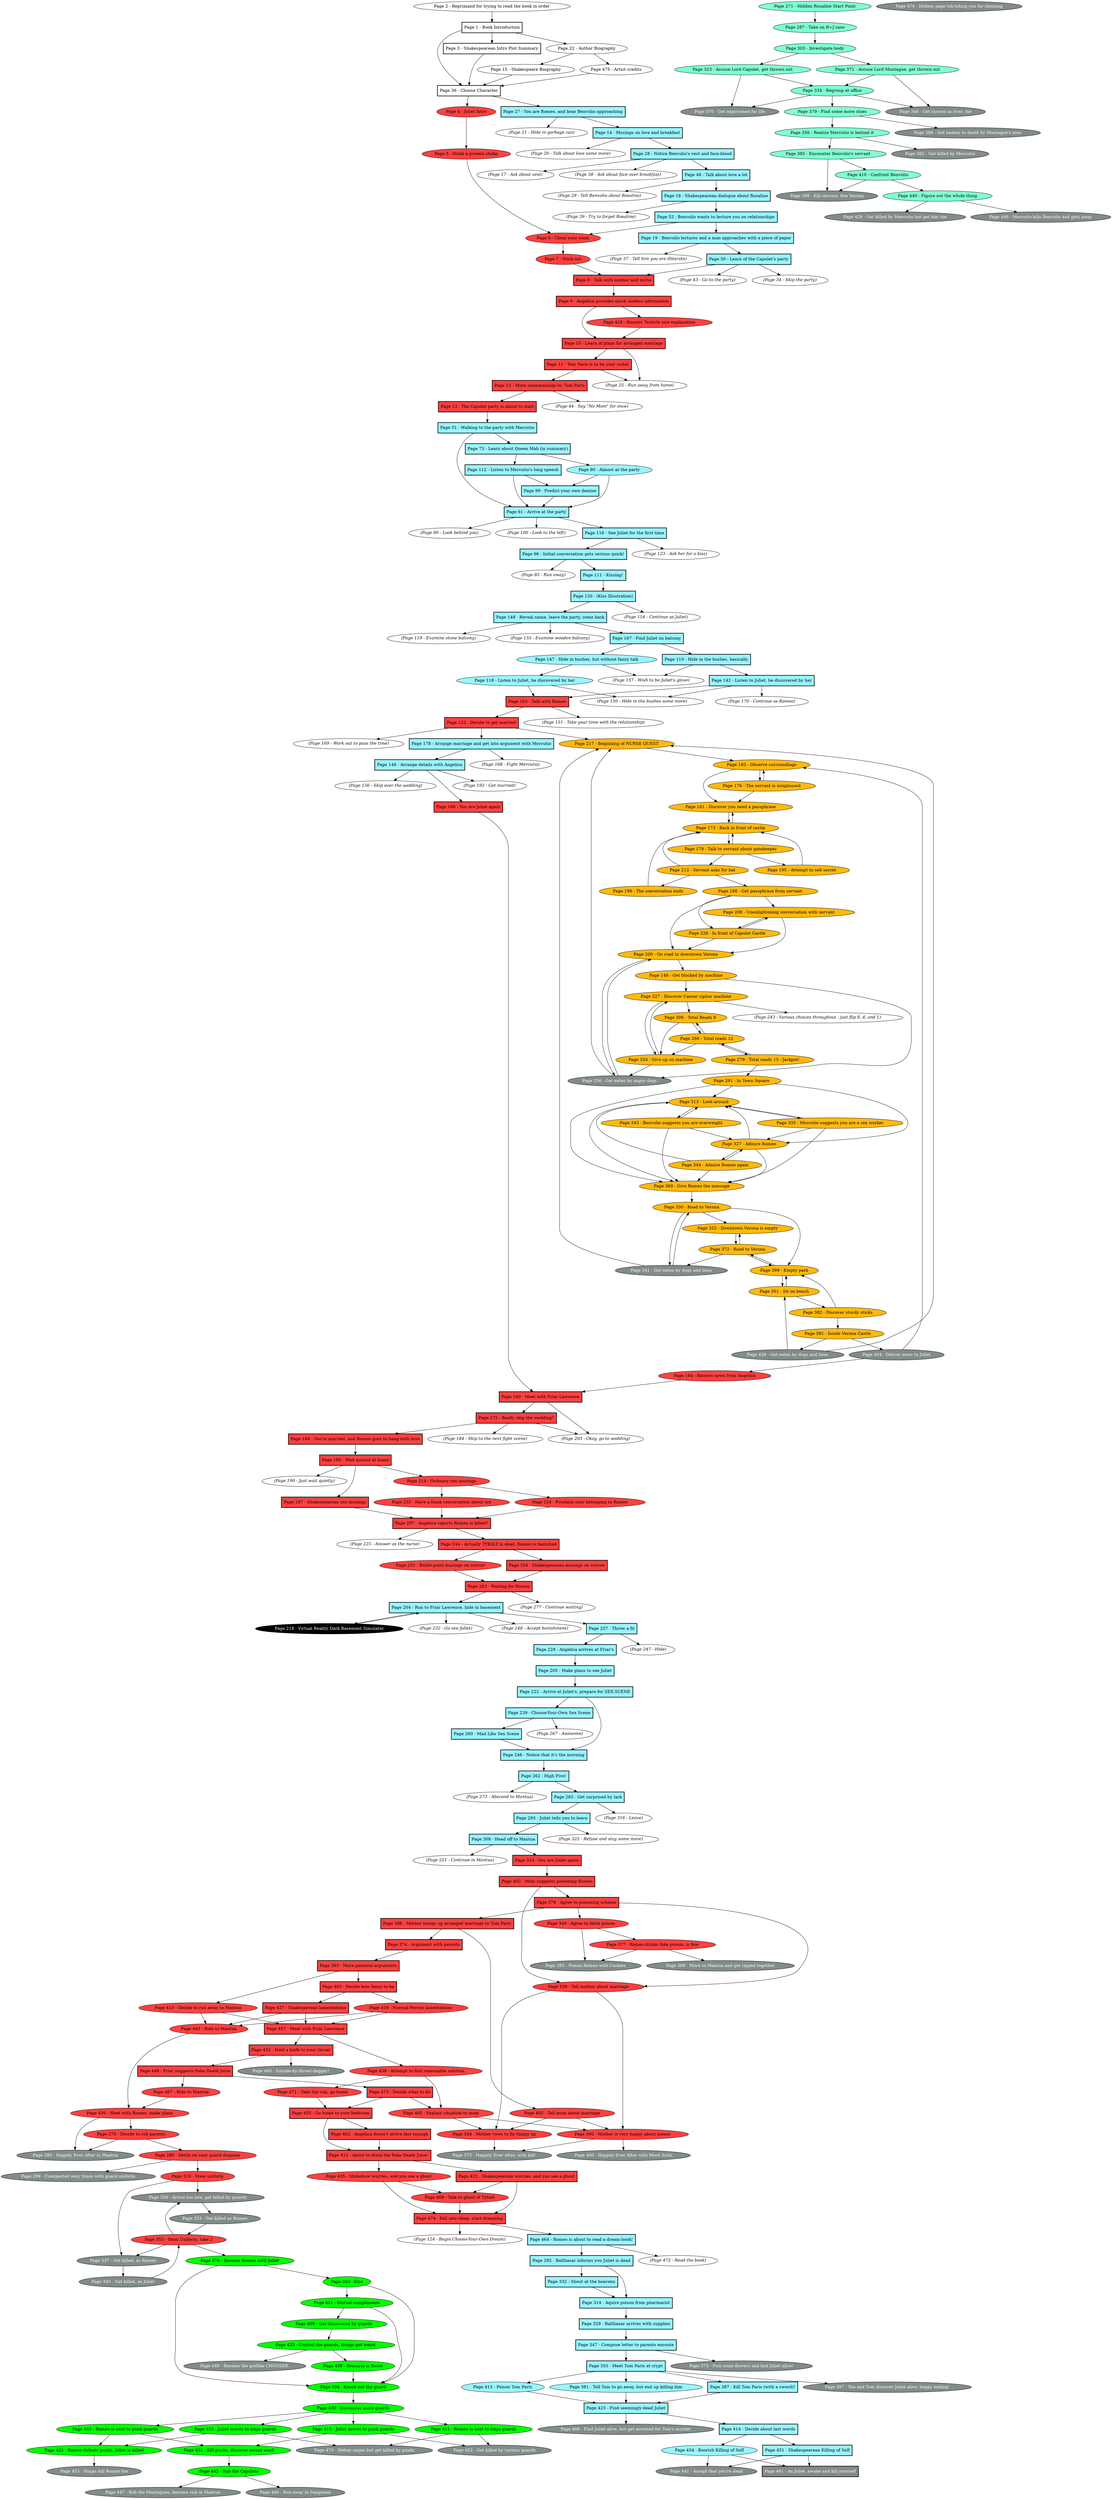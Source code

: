 digraph romeo {

	// Visited Pages

	// Pages
	1 [label="Page 1 - Book Introduction" shape=box fontcolor=black fillcolor=white style="filled,bold"];
	2 [label="Page 2 - Reprimand for trying to read the book in order" fontcolor=black fillcolor=white style="filled"];
	3 [label="Page 3 - Shakespearean Intro Plot Summary" shape=box fontcolor=black fillcolor=white style="filled,bold"];
	4 [label="Page 4 - Juliet Intro" fontcolor=black fillcolor=brown1 style="filled"];
	5 [label="Page 5 - Drink a protein shake" fontcolor=black fillcolor=brown1 style="filled"];
	6 [label="Page 6 - Clean your room" fontcolor=black fillcolor=brown1 style="filled"];
	7 [label="Page 7 - Work out" fontcolor=black fillcolor=brown1 style="filled"];
	8 [label="Page 8 - Talk with mother and nurse" shape=box fontcolor=black fillcolor=brown1 style="filled,bold"];
	9 [label="Page 9 - Angelica provides much useless information" shape=box fontcolor=black fillcolor=brown1 style="filled,bold"];
	10 [label="Page 10 - Learn of plans for arranged marriage" shape=box fontcolor=black fillcolor=brown1 style="filled,bold"];
	11 [label="Page 11 - Tom Paris is to be your suitor" shape=box fontcolor=black fillcolor=brown1 style="filled,bold"];
	12 [label="Page 12 - More salesmanship re: Tom Paris" shape=box fontcolor=black fillcolor=brown1 style="filled,bold"];
	13 [label="Page 13 - The Capulet party is about to start" shape=box fontcolor=black fillcolor=brown1 style="filled,bold"];
	14 [label="Page 14 - Musings on love and breakfast" shape=box fontcolor=black fillcolor=cadetblue1 style="filled,bold"];
	15 [label="Page 15 - Shakespeare Biography" fontcolor=black fillcolor=white style="filled"];
	17 [label=<<i>(Page 17 - Ask about vest)</i>>];
	18 [label="Page 18 - Shakespearean dialogue about Rosaline" shape=box fontcolor=black fillcolor=cadetblue1 style="filled,bold"];
	19 [label="Page 19 - Benvolio lectures and a man approaches with a piece of paper" shape=box fontcolor=black fillcolor=cadetblue1 style="filled,bold"];
	20 [label=<<i>(Page 20 - Talk about love some more)</i>>];
	21 [label=<<i>(Page 21 - Hide in garbage can)</i>>];
	22 [label="Page 22 - Author Biography" fontcolor=black fillcolor=white style="filled"];
	25 [label=<<i>(Page 25 - Run away from home)</i>>];
	27 [label="Page 27 - You are Romeo, and hear Benvolio approaching" shape=box fontcolor=black fillcolor=cadetblue1 style="filled,bold"];
	28 [label="Page 28 - Notice Benvolio's vest and face-blood" shape=box fontcolor=black fillcolor=cadetblue1 style="filled,bold"];
	29 [label=<<i>(Page 29 - Tell Benvolio about Rosaline)</i>>];
	34 [label=<<i>(Page 34 - Skip the party)</i>>];
	36 [label="Page 36 - Choose Character" shape=box fontcolor=black fillcolor=white style="filled,bold"];
	37 [label=<<i>(Page 37 - Tell him you are illiterate)</i>>];
	38 [label=<<i>(Page 38 - Ask about face over breakfast)</i>>];
	39 [label=<<i>(Page 39 - Try to forget Rosaline)</i>>];
	43 [label=<<i>(Page 43 - Go to the party)</i>>];
	44 [label=<<i>(Page 44 - Say "No Mom" for once)</i>>];
	48 [label="Page 48 - Talk about love a lot" shape=box fontcolor=black fillcolor=cadetblue1 style="filled,bold"];
	50 [label="Page 50 - Learn of the Capulet's party" shape=box fontcolor=black fillcolor=cadetblue1 style="filled,bold"];
	51 [label="Page 51 - Walking to the party with Mercutio" shape=box fontcolor=black fillcolor=cadetblue1 style="filled,bold"];
	52 [label="Page 52 - Benvolio wants to lecture you on relationships" shape=box fontcolor=black fillcolor=cadetblue1 style="filled,bold"];
	61 [label="Page 61 - Arrive at the party" shape=box fontcolor=black fillcolor=cadetblue1 style="filled,bold"];
	73 [label="Page 73 - Learn about Queen Mab (in summary)" shape=box fontcolor=black fillcolor=cadetblue1 style="filled,bold"];
	80 [label=<<i>(Page 80 - Look behind you)</i>>];
	85 [label=<<i>(Page 85 - Run away)</i>>];
	90 [label="Page 90 - Almost at the party" fontcolor=black fillcolor=cadetblue1 style="filled"];
	96 [label="Page 96 - Initial conversation gets serious quick!" shape=box fontcolor=black fillcolor=cadetblue1 style="filled,bold"];
	99 [label="Page 99 - Predict your own demise" shape=box fontcolor=black fillcolor=cadetblue1 style="filled,bold"];
	100 [label=<<i>(Page 100 - Look to the left)</i>>];
	110 [label="Page 110 - Hide in the bushes, basically" shape=box fontcolor=black fillcolor=cadetblue1 style="filled,bold"];
	111 [label="Page 111 - Kissing!" shape=box fontcolor=black fillcolor=cadetblue1 style="filled,bold"];
	112 [label="Page 112 - Listen to Mercutio's long speech" shape=box fontcolor=black fillcolor=cadetblue1 style="filled,bold"];
	116 [label="Page 116 - See Juliet for the first time" shape=box fontcolor=black fillcolor=cadetblue1 style="filled,bold"];
	118 [label="Page 118 - Listen to Juliet, be discovered by her" fontcolor=black fillcolor=cadetblue1 style="filled"];
	119 [label=<<i>(Page 119 - Examine stone balcony)</i>>];
	120 [label="Page 120 - (Kiss Illustration)" shape=box fontcolor=black fillcolor=cadetblue1 style="filled,bold"];
	122 [label="Page 122 - Decide to get married" shape=box fontcolor=black fillcolor=brown1 style="filled,bold"];
	123 [label=<<i>(Page 123 - Ask her for a kiss)</i>>];
	124 [label=<<i>(Page 124 - Begin Choose-Your-Own Dream)</i>>];
	142 [label="Page 142 - Listen to Juliet, be discovered by her" shape=box fontcolor=black fillcolor=cadetblue1 style="filled,bold"];
	146 [label="Page 146 - Get blocked by machine" fontcolor=black fillcolor=darkgoldenrod1 style="filled"];
	147 [label="Page 147 - Hide in bushes, but without fancy talk" fontcolor=black fillcolor=cadetblue1 style="filled"];
	148 [label="Page 148 - Reveal name, leave the party, come back" shape=box fontcolor=black fillcolor=cadetblue1 style="filled,bold"];
	149 [label="Page 149 - Arrange details with Angelica" shape=box fontcolor=black fillcolor=cadetblue1 style="filled,bold"];
	150 [label=<<i>(Page 150 - Hide in the bushes some more)</i>>];
	151 [label=<<i>(Page 151 - Take your time with the relationship)</i>>];
	154 [label=<<i>(Page 154 - Continue as Juliet)</i>>];
	155 [label=<<i>(Page 155 - Examine wooden balcony)</i>>];
	156 [label=<<i>(Page 156 - Skip over the wedding)</i>>];
	157 [label=<<i>(Page 157 - Wish to be Juliet's glove)</i>>];
	160 [label="Page 160 - Meet with Friar Lawrence" shape=box fontcolor=black fillcolor=brown1 style="filled,bold"];
	161 [label="Page 161 - Discover you need a passphrase" fontcolor=black fillcolor=darkgoldenrod1 style="filled"];
	163 [label="Page 163 - Talk with Romeo" shape=box fontcolor=black fillcolor=brown1 style="filled,bold"];
	166 [label="Page 166 - You are Juliet again" shape=box fontcolor=black fillcolor=brown1 style="filled,bold"];
	167 [label="Page 167 - Find Juliet on balcony" shape=box fontcolor=black fillcolor=cadetblue1 style="filled,bold"];
	168 [label=<<i>(Page 168 - Fight Mercutio)</i>>];
	169 [label=<<i>(Page 169 - Work out to pass the time)</i>>];
	170 [label=<<i>(Page 170 - Continue as Romeo)</i>>];
	172 [label="Page 172 - Really skip the wedding?" shape=box fontcolor=black fillcolor=brown1 style="filled,bold"];
	173 [label="Page 173 - Back in front of castle" fontcolor=black fillcolor=darkgoldenrod1 style="filled"];
	176 [label="Page 176 - The servant is nonplussed" fontcolor=black fillcolor=darkgoldenrod1 style="filled"];
	178 [label="Page 178 - Arrange marriage and get into argument with Mercutio" shape=box fontcolor=black fillcolor=cadetblue1 style="filled,bold"];
	179 [label="Page 179 - Talk to servant about gatekeeper" fontcolor=black fillcolor=darkgoldenrod1 style="filled"];
	180 [label="Page 180 - Wait around at home" shape=box fontcolor=black fillcolor=brown1 style="filled,bold"];
	183 [label="Page 183 - Observe surroundings" fontcolor=black fillcolor=darkgoldenrod1 style="filled"];
	184 [label=<<i>(Page 184 - Skip to the next fight scene)</i>>];
	186 [label="Page 186 - Get passphrase from servant" fontcolor=black fillcolor=darkgoldenrod1 style="filled"];
	188 [label="Page 188 - You're married, and Romeo goes to hang with bros" shape=box fontcolor=black fillcolor=brown1 style="filled,bold"];
	190 [label=<<i>(Page 190 - Just wait quietly)</i>>];
	192 [label=<<i>(Page 192 - Get married)</i>>];
	194 [label="Page 194 - Receive news from Angelica" fontcolor=black fillcolor=brown1 style="filled"];
	195 [label="Page 195 - Attempt to sell secret" fontcolor=black fillcolor=darkgoldenrod1 style="filled"];
	196 [label="Page 196 - The conversation ends" fontcolor=black fillcolor=darkgoldenrod1 style="filled"];
	197 [label="Page 197 - Shakespearean sex musings" shape=box fontcolor=black fillcolor=brown1 style="filled,bold"];
	200 [label="Page 200 - On road to downtown Verona" fontcolor=black fillcolor=darkgoldenrod1 style="filled"];
	203 [label=<<i>(Page 203 - Okay, go to wedding)</i>>];
	204 [label="Page 204 - Run to Friar Lawrence, hide in basement" shape=box fontcolor=black fillcolor=cadetblue1 style="filled,bold"];
	205 [label="Page 205 - Make plans to see Juliet" shape=box fontcolor=black fillcolor=cadetblue1 style="filled,bold"];
	207 [label="Page 207 - Angelica reports Romeo is killed?" shape=box fontcolor=black fillcolor=brown1 style="filled,bold"];
	208 [label="Page 208 - Unenlightening conversation with servant" fontcolor=black fillcolor=darkgoldenrod1 style="filled"];
	212 [label="Page 212 - Servant asks for hat" fontcolor=black fillcolor=darkgoldenrod1 style="filled"];
	214 [label="Page 214 - Ordinary sex musings" fontcolor=black fillcolor=brown1 style="filled"];
	217 [label="Page 217 - Beginning of NURSE QUEST" fontcolor=black fillcolor=darkgoldenrod1 style="filled"];
	218 [label="Page 218 - Virtual Reality Dark Basement Simulator" fontcolor=white fillcolor=black style="filled"];
	221 [label=<<i>(Page 221 - Continue in Mantua)</i>>];
	222 [label="Page 222 - Arrive at Juliet's, prepare for SEX SCENE" shape=box fontcolor=black fillcolor=cadetblue1 style="filled,bold"];
	224 [label="Page 224 - Proclaim your belonging to Romeo" fontcolor=black fillcolor=brown1 style="filled"];
	225 [label=<<i>(Page 225 - Answer as the nurse)</i>>];
	226 [label="Page 226 - In front of Capulet Castle" fontcolor=black fillcolor=darkgoldenrod1 style="filled"];
	227 [label="Page 227 - Discover Caesar cipher machine" fontcolor=black fillcolor=darkgoldenrod1 style="filled"];
	228 [label="Page 228 - Angelica arrives at Friar's" shape=box fontcolor=black fillcolor=cadetblue1 style="filled,bold"];
	231 [label="Page 231 - Bullet-point musings on sorrow" fontcolor=black fillcolor=brown1 style="filled"];
	232 [label=<<i>(Page 232 - Go see Juliet)</i>>];
	233 [label="Page 233 - Have a frank conversation about sex" fontcolor=black fillcolor=brown1 style="filled"];
	236 [label="Page 236 - Get eaten by angry dogs" fontcolor=white fillcolor=azure4 style="filled"];
	239 [label="Page 239 - Choose-Your-Own Sex Scene" shape=box fontcolor=black fillcolor=cadetblue1 style="filled,bold"];
	243 [label=<<i>(Page 243 - Various choices throughout - just flip 8, 4, and 1)</i>>];
	244 [label="Page 244 - Actually TYBALT is dead, Romeo is banished" shape=box fontcolor=black fillcolor=brown1 style="filled,bold"];
	246 [label="Page 246 - Notice that it's the morning" shape=box fontcolor=black fillcolor=cadetblue1 style="filled,bold"];
	247 [label=<<i>(Page 247 - Hide)</i>>];
	248 [label=<<i>(Page 248 - Accept banishment)</i>>];
	254 [label="Page 254 - Shakespearean musings on sorrow" shape=box fontcolor=black fillcolor=brown1 style="filled,bold"];
	257 [label="Page 257 - Throw a fit" shape=box fontcolor=black fillcolor=cadetblue1 style="filled,bold"];
	260 [label="Page 260 - Mad Libs Sex Scene" shape=box fontcolor=black fillcolor=cadetblue1 style="filled,bold"];
	262 [label="Page 262 - High Five!" shape=box fontcolor=black fillcolor=cadetblue1 style="filled,bold"];
	263 [label="Page 263 - Waiting for Romeo" shape=box fontcolor=black fillcolor=brown1 style="filled,bold"];
	266 [label="Page 266 - Total reads 12" fontcolor=black fillcolor=darkgoldenrod1 style="filled"];
	267 [label=<<i>(Page 267 - Awesome)</i>>];
	270 [label="Page 270 - Decide to rob parents" fontcolor=black fillcolor=brown1 style="filled"];
	271 [label="Page 271 - Hidden Rosaline Start Point" fontcolor=black fillcolor=aquamarine style="filled"];
	273 [label=<<i>(Page 273 - Abscond to Mantua)</i>>];
	277 [label=<<i>(Page 277 - Continue waiting)</i>>];
	279 [label="Page 279 - Total reads 13 - Jackpot!" fontcolor=black fillcolor=darkgoldenrod1 style="filled"];
	280 [label="Page 280 - Happily Ever After in Mantua" fontcolor=white fillcolor=azure4 style="filled"];
	283 [label="Page 283 - Get surprised by lark" shape=box fontcolor=black fillcolor=cadetblue1 style="filled,bold"];
	286 [label="Page 286 - Settle on sexy guard disguise" fontcolor=black fillcolor=brown1 style="filled"];
	287 [label="Page 287 - Take on R+J case" fontcolor=black fillcolor=aquamarine style="filled"];
	291 [label="Page 291 - In Town Square" fontcolor=black fillcolor=darkgoldenrod1 style="filled"];
	292 [label="Page 292 - Balthasar informs you Juliet is dead" shape=box fontcolor=black fillcolor=cadetblue1 style="filled,bold"];
	293 [label="Page 293 - Juliet tells you to leave" shape=box fontcolor=black fillcolor=cadetblue1 style="filled,bold"];
	299 [label="Page 299 - Unexpected sexy times with guard uniform" fontcolor=white fillcolor=azure4 style="filled"];
	303 [label="Page 303 - Investigate body" fontcolor=black fillcolor=aquamarine style="filled"];
	306 [label="Page 306 - Total Reads 8" fontcolor=black fillcolor=darkgoldenrod1 style="filled"];
	308 [label="Page 308 - Head off to Mantua" shape=box fontcolor=black fillcolor=cadetblue1 style="filled,bold"];
	313 [label="Page 313 - Look around" fontcolor=black fillcolor=darkgoldenrod1 style="filled"];
	314 [label="Page 314 - Aquire poison from pharmacist" shape=box fontcolor=black fillcolor=cadetblue1 style="filled,bold"];
	316 [label=<<i>(Page 316 - Leave)</i>>];
	319 [label="Page 319 - Steal uniform" fontcolor=black fillcolor=brown1 style="filled"];
	322 [label=<<i>(Page 322 - Refuse and stay some more)</i>>];
	323 [label="Page 323 - Accuse Lord Capulet, get thrown out" fontcolor=black fillcolor=aquamarine style="filled"];
	324 [label="Page 324 - You are Juliet again" shape=box fontcolor=black fillcolor=brown1 style="filled,bold"];
	326 [label="Page 326 - Arrive too late, get killed by guards" fontcolor=white fillcolor=azure4 style="filled"];
	327 [label="Page 327 - Admire Romeo" fontcolor=black fillcolor=darkgoldenrod1 style="filled"];
	329 [label="Page 329 - Balthasar arrives with supplies" shape=box fontcolor=black fillcolor=cadetblue1 style="filled,bold"];
	330 [label="Page 330 - Road to Verona" fontcolor=black fillcolor=darkgoldenrod1 style="filled"];
	332 [label="Page 332 - Shout at the heavens" shape=box fontcolor=black fillcolor=cadetblue1 style="filled,bold"];
	333 [label="Page 333 - Get killed as Romeo" fontcolor=white fillcolor=azure4 style="filled"];
	334 [label="Page 334 - Regroup at office" fontcolor=black fillcolor=aquamarine style="filled"];
	335 [label="Page 335 - Mercutio suggests you are a sex worker" fontcolor=black fillcolor=darkgoldenrod1 style="filled"];
	337 [label="Page 337 - Get killed, as Romeo" fontcolor=white fillcolor=azure4 style="filled"];
	338 [label="Page 338 - Tell mother about marriage" fontcolor=black fillcolor=brown1 style="filled"];
	341 [label="Page 341 - Get eaten by dogs and lions" fontcolor=white fillcolor=azure4 style="filled"];
	343 [label="Page 343 - Benvolio suggests you are overweight" fontcolor=black fillcolor=darkgoldenrod1 style="filled"];
	344 [label="Page 344 - Admire Romeo again" fontcolor=black fillcolor=darkgoldenrod1 style="filled"];
	345 [label="Page 345 - Get killed, as Juliet" fontcolor=white fillcolor=azure4 style="filled"];
	346 [label="Page 346 - Get thrown in river, die" fontcolor=white fillcolor=azure4 style="filled"];
	347 [label="Page 347 - Compose letter to parents enroute" shape=box fontcolor=black fillcolor=cadetblue1 style="filled,bold"];
	348 [label="Page 348 - Mother vows to fix things up" fontcolor=black fillcolor=brown1 style="filled"];
	349 [label="Page 349 - Agree to fetch poison" fontcolor=black fillcolor=brown1 style="filled"];
	351 [label="Page 351 - Sit on bench" fontcolor=black fillcolor=darkgoldenrod1 style="filled"];
	352 [label="Page 352 - Downtown Verona is empty" fontcolor=black fillcolor=darkgoldenrod1 style="filled"];
	353 [label="Page 353 - Steal Uniform, take 2" fontcolor=black fillcolor=brown1 style="filled"];
	354 [label="Page 354 - Give up on machine" fontcolor=black fillcolor=darkgoldenrod1 style="filled"];
	355 [label="Page 355 - Meet Tom Paris at crypt" shape=box fontcolor=black fillcolor=cadetblue1 style="filled,bold"];
	356 [label="Page 356 - Realize Mercutio is behind it" fontcolor=black fillcolor=aquamarine style="filled"];
	369 [label="Page 369 - Give Romeo the message" fontcolor=black fillcolor=darkgoldenrod1 style="filled"];
	370 [label="Page 370 - Get imprisoned for life" fontcolor=white fillcolor=azure4 style="filled"];
	371 [label="Page 371 - Accuse Lord Montague, get thrown out" fontcolor=black fillcolor=aquamarine style="filled"];
	372 [label="Page 372 - Road to Verona" fontcolor=black fillcolor=darkgoldenrod1 style="filled"];
	373 [label="Page 373 - Happily Ever After, with kid!" fontcolor=white fillcolor=azure4 style="filled"];
	374 [label="Page 374 - Argument with parents" shape=box fontcolor=black fillcolor=brown1 style="filled,bold"];
	375 [label="Page 375 - Pick some flowers and find Juliet alive!" fontcolor=white fillcolor=azure4 style="filled"];
	376 [label="Page 376 - Become Romeo AND Juliet" fontcolor=black fillcolor=green1 style="filled"];
	377 [label="Page 377 - Romeo drinks fake poison, is fine" fontcolor=black fillcolor=brown1 style="filled"];
	378 [label="Page 378 - Agree to poisoning scheme" shape=box fontcolor=black fillcolor=brown1 style="filled,bold"];
	379 [label="Page 379 - Find some more clues" fontcolor=black fillcolor=aquamarine style="filled"];
	381 [label="Page 381 - Tell Tom to go away, but end up killing him" fontcolor=black fillcolor=cadetblue1 style="filled"];
	382 [label="Page 382 - Discover sturdy sticks" fontcolor=black fillcolor=darkgoldenrod1 style="filled"];
	383 [label="Page 383 - Kiss" fontcolor=black fillcolor=green1 style="filled"];
	385 [label="Page 385 - Encounter Benvolio's servant" fontcolor=black fillcolor=aquamarine style="filled"];
	386 [label="Page 386 - Mother brings up arranged marriage to Tom Paris" shape=box fontcolor=black fillcolor=brown1 style="filled,bold"];
	387 [label="Page 387 - Kill Tom Paris (with a sword)!" shape=box fontcolor=black fillcolor=cadetblue1 style="filled,bold"];
	388 [label="Page 388 - Move to Mantua and get ripped together" fontcolor=white fillcolor=azure4 style="filled"];
	389 [label="Page 389 - Get beaten to death by Montague's men" fontcolor=white fillcolor=azure4 style="filled"];
	390 [label="Page 390 - Mother is very happy about money" fontcolor=black fillcolor=brown1 style="filled"];
	391 [label="Page 391 - Inside Verona Castle" fontcolor=black fillcolor=darkgoldenrod1 style="filled"];
	392 [label="Page 392 - Get killed by Mercutio" fontcolor=white fillcolor=azure4 style="filled"];
	393 [label="Page 393 - More parental arguments" shape=box fontcolor=black fillcolor=brown1 style="filled,bold"];
	394 [label="Page 394 - Knock out the guard" fontcolor=black fillcolor=green1 style="filled"];
	395 [label="Page 395 - Poison Romeo with Cookies" fontcolor=white fillcolor=azure4 style="filled"];
	397 [label="Page 397 - You and Tom discover Juliet alive, happy ending!" fontcolor=white fillcolor=azure4 style="filled"];
	398 [label="Page 398 - Kill servant, flee Verona" fontcolor=white fillcolor=azure4 style="filled"];
	399 [label="Page 399 - Empty park" fontcolor=black fillcolor=darkgoldenrod1 style="filled"];
	400 [label="Page 400 - Happily Ever After with Mech Suits" fontcolor=white fillcolor=azure4 style="filled"];
	401 [label="Page 401 - Mutual compliments" fontcolor=black fillcolor=green1 style="filled"];
	402 [label="Page 402 - Mom suggests poisoning Romeo" shape=box fontcolor=black fillcolor=brown1 style="filled,bold"];
	403 [label="Page 403 - Decide how fancy to be" shape=box fontcolor=black fillcolor=brown1 style="filled,bold"];
	404 [label="Page 404 - Deliver news to Juliet" fontcolor=white fillcolor=azure4 style="filled"];
	405 [label="Page 405 - Tell mom about marriage" fontcolor=black fillcolor=brown1 style="filled"];
	406 [label="Page 406 - Find Juliet alive, but get arrested for Tom's murder" fontcolor=white fillcolor=azure4 style="filled"];
	409 [label="Page 409 - Get discovered by guards" fontcolor=black fillcolor=green1 style="filled"];
	410 [label="Page 410 - Confront Benvolio" fontcolor=black fillcolor=aquamarine style="filled"];
	411 [label="Page 411 - Romeo is sent to ninja guards" fontcolor=black fillcolor=green1 style="filled"];
	412 [label="Page 412 - About to drink the Fake Death Juice!" shape=box fontcolor=black fillcolor=brown1 style="filled,bold"];
	413 [label="Page 413 - Decide to run away to Mantua" fontcolor=black fillcolor=brown1 style="filled"];
	414 [label="Page 414 - Decide about last words" shape=box fontcolor=black fillcolor=cadetblue1 style="filled,bold"];
	415 [label="Page 415 - Poison Tom Paris" fontcolor=black fillcolor=cadetblue1 style="filled"];
	416 [label="Page 416 - Normal-Person lamentations" fontcolor=black fillcolor=brown1 style="filled"];
	418 [label="Page 418 - Rooster Testicle size explanation" fontcolor=black fillcolor=brown1 style="filled"];
	419 [label="Page 419 - Juliet moves to punk guards" fontcolor=black fillcolor=green1 style="filled"];
	421 [label="Page 421 - Romeo defeats punks, Juliet is killed" fontcolor=black fillcolor=green1 style="filled"];
	422 [label="Page 422 - Shakespearean worries, and you see a ghost" shape=box fontcolor=black fillcolor=brown1 style="filled,bold"];
	423 [label="Page 423 - Control the guards, things get weird." fontcolor=black fillcolor=green1 style="filled"];
	425 [label="Page 425 - Find seemingly-dead Juliet" shape=box fontcolor=black fillcolor=cadetblue1 style="filled,bold"];
	426 [label="Page 426 - Get eaten by dogs and lions" fontcolor=white fillcolor=azure4 style="filled"];
	427 [label="Page 427 - Shakesperean lamentations" shape=box fontcolor=black fillcolor=brown1 style="filled,bold"];
	429 [label="Page 429 - Get killed by Mercutio but get him too" fontcolor=white fillcolor=azure4 style="filled"];
	430 [label="Page 430 - Encounter more guards" fontcolor=black fillcolor=green1 style="filled"];
	431 [label="Page 431 - Kill punks, discover secret word" fontcolor=black fillcolor=green1 style="filled"];
	432 [label="Page 432 - Hold a knife to your throat" shape=box fontcolor=black fillcolor=brown1 style="filled,bold"];
	434 [label="Page 434 - Boorish Killing of Self" fontcolor=black fillcolor=cadetblue1 style="filled"];
	435 [label="Page 435 - Slideshow worries, and you see a ghost" fontcolor=black fillcolor=brown1 style="filled"];
	436 [label="Page 436 - Meet with Romeo, make plans" fontcolor=black fillcolor=brown1 style="filled"];
	438 [label="Page 438 - Scenario is Reset" fontcolor=black fillcolor=green1 style="filled"];
	439 [label="Page 439 - Attempt to find reasonable solution" fontcolor=black fillcolor=brown1 style="filled"];
	440 [label="Page 440 - Figure out the whole thing" fontcolor=black fillcolor=aquamarine style="filled"];
	441 [label="Page 441 - Accept that you're dead" fontcolor=white fillcolor=azure4 style="filled"];
	442 [label="Page 442 - Rob the Capulets" fontcolor=black fillcolor=green1 style="filled"];
	443 [label="Page 443 - Ride to Mantua" fontcolor=black fillcolor=brown1 style="filled"];
	445 [label="Page 445 - Romeo is sent to punk guards" fontcolor=black fillcolor=green1 style="filled"];
	446 [label="Page 446 - Mercutio kills Benvolio and gets away" fontcolor=white fillcolor=azure4 style="filled"];
	447 [label="Page 447 - Rob the Montagues, become rich in Mantua" fontcolor=white fillcolor=azure4 style="filled"];
	448 [label="Page 448 - Friar suggests Fake Death Juice" shape=box fontcolor=black fillcolor=brown1 style="filled,bold"];
	449 [label="Page 449 - Become the godlike CHOOSER." fontcolor=white fillcolor=azure4 style="filled"];
	451 [label="Page 451 - Shakespearean Killing of Self" shape=box fontcolor=black fillcolor=cadetblue1 style="filled,bold"];
	452 [label="Page 452 - Get killed by various guards" fontcolor=white fillcolor=azure4 style="filled"];
	453 [label="Page 453 - Ninjas kill Romeo too" fontcolor=white fillcolor=azure4 style="filled"];
	455 [label="Page 455 - Go home to your bedroom" shape=box fontcolor=black fillcolor=brown1 style="filled,bold"];
	456 [label="Page 456 - Juliet moves to ninja guards" fontcolor=black fillcolor=green1 style="filled"];
	457 [label="Page 457 - Meet with Friar Lawrence" shape=box fontcolor=black fillcolor=brown1 style="filled,bold"];
	460 [label="Page 460 - Suicide-by-throat-dagger!" fontcolor=white fillcolor=azure4 style="filled"];
	461 [label="Page 461 - As Juliet, awake and kill yourself" shape=box fontcolor=white fillcolor=azure4 style="filled,bold"];
	462 [label="Page 462 - Angelica doesn't arrive fast enough" shape=box fontcolor=black fillcolor=brown1 style="filled,bold"];
	464 [label="Page 464 - Romeo is about to read a dream-book!" shape=box fontcolor=black fillcolor=cadetblue1 style="filled,bold"];
	465 [label="Page 465 - Explain situation to mom" fontcolor=black fillcolor=brown1 style="filled"];
	466 [label="Page 466 - Run away to Sanguene" fontcolor=white fillcolor=azure4 style="filled"];
	467 [label="Page 467 - Ride to Mantua" fontcolor=black fillcolor=brown1 style="filled"];
	468 [label="Page 468 - Talk to ghost of Tybalt" fontcolor=black fillcolor=brown1 style="filled"];
	470 [label="Page 470 - Defeat ninjas but get killed by punks" fontcolor=white fillcolor=azure4 style="filled"];
	471 [label="Page 471 - Take the vial, go home" fontcolor=black fillcolor=brown1 style="filled"];
	472 [label=<<i>(Page 472 - Read the book)</i>>];
	473 [label="Page 473 - Decide what to do" shape=box fontcolor=black fillcolor=brown1 style="filled,bold"];
	474 [label="Page 474 - Fall into sleep, start dreaming" shape=box fontcolor=black fillcolor=brown1 style="filled,bold"];
	475 [label="Page 475 - Artist credits" fontcolor=black fillcolor=white style="filled"];
	476 [label="Page 476 - Hidden page tsk-tsking you for cheating" fontcolor=white fillcolor=azure4 style="filled"];

	// Choices
	1 -> 3;
	1 -> 22;
	1 -> 36;
	2 -> 1;
	3 -> 36;
	4 -> 5;
	5 -> 6;
	6 -> 7;
	7 -> 8;
	8 -> 9;
	9 -> 10;
	9 -> 418;
	10 -> 11;
	10 -> 25;
	11 -> 12;
	11 -> 25;
	12 -> 13;
	12 -> 44;
	13 -> 51;
	14 -> 20;
	14 -> 28;
	15 -> 36;
	18 -> 39;
	18 -> 52;
	19 -> 37;
	19 -> 50;
	22 -> 15;
	22 -> 475;
	27 -> 14;
	27 -> 21;
	28 -> 17;
	28 -> 38;
	28 -> 48;
	36 -> 4;
	36 -> 27;
	48 -> 18;
	48 -> 29;
	50 -> 8;
	50 -> 34;
	50 -> 43;
	51 -> 61;
	51 -> 73;
	52 -> 6;
	52 -> 19;
	61 -> 80;
	61 -> 100;
	61 -> 116;
	73 -> 90;
	73 -> 112;
	90 -> 61;
	90 -> 99;
	96 -> 85;
	96 -> 111;
	99 -> 61;
	110 -> 142;
	110 -> 157;
	111 -> 120;
	112 -> 61;
	112 -> 99;
	116 -> 96;
	116 -> 123;
	118 -> 150;
	118 -> 163;
	120 -> 148;
	120 -> 154;
	122 -> 169;
	122 -> 178;
	122 -> 217;
	142 -> 150;
	142 -> 163;
	142 -> 170;
	146 -> 227;
	146 -> 236;
	147 -> 118;
	147 -> 157;
	148 -> 119;
	148 -> 155;
	148 -> 167;
	149 -> 156;
	149 -> 166;
	149 -> 192;
	160 -> 172;
	160 -> 203;
	161 -> 173;
	163 -> 122;
	163 -> 151;
	166 -> 160;
	167 -> 110;
	167 -> 147;
	172 -> 184;
	172 -> 188;
	172 -> 203;
	173 -> 161;
	173 -> 179;
	176 -> 161;
	176 -> 183;
	178 -> 149;
	178 -> 168;
	179 -> 173;
	179 -> 195;
	179 -> 212;
	180 -> 190;
	180 -> 197;
	180 -> 214;
	183 -> 161;
	183 -> 176;
	186 -> 200;
	186 -> 208;
	186 -> 226;
	188 -> 180;
	194 -> 160;
	195 -> 173;
	196 -> 173;
	197 -> 207;
	200 -> 146;
	200 -> 236;
	204 -> 218;
	204 -> 232;
	204 -> 248;
	204 -> 257;
	205 -> 222;
	207 -> 225;
	207 -> 244;
	208 -> 200;
	208 -> 226;
	212 -> 173;
	212 -> 186;
	212 -> 196;
	214 -> 224;
	214 -> 233;
	217 -> 183;
	218 -> 204;
	222 -> 239;
	222 -> 246;
	224 -> 207;
	226 -> 200;
	226 -> 208;
	227 -> 243;
	227 -> 306;
	227 -> 354;
	228 -> 205;
	231 -> 263;
	233 -> 207;
	236 -> 200;
	236 -> 217;
	239 -> 260;
	239 -> 267;
	244 -> 231;
	244 -> 254;
	246 -> 262;
	254 -> 263;
	257 -> 228;
	257 -> 247;
	260 -> 246;
	262 -> 273;
	262 -> 283;
	263 -> 204;
	263 -> 277;
	266 -> 279;
	266 -> 306;
	266 -> 354;
	270 -> 280;
	270 -> 286;
	271 -> 287;
	279 -> 266;
	279 -> 291;
	283 -> 293;
	283 -> 316;
	286 -> 299;
	286 -> 319;
	287 -> 303;
	291 -> 313;
	291 -> 327;
	291 -> 369;
	292 -> 314;
	292 -> 332;
	293 -> 308;
	293 -> 322;
	303 -> 323;
	303 -> 371;
	306 -> 266;
	306 -> 354;
	308 -> 221;
	308 -> 324;
	313 -> 335;
	313 -> 343;
	313 -> 369;
	314 -> 329;
	319 -> 326;
	319 -> 337;
	323 -> 334;
	323 -> 370;
	324 -> 402;
	326 -> 333;
	327 -> 313;
	327 -> 344;
	327 -> 369;
	329 -> 347;
	330 -> 341;
	330 -> 352;
	330 -> 399;
	332 -> 314;
	333 -> 353;
	334 -> 346;
	334 -> 370;
	334 -> 379;
	335 -> 313;
	335 -> 327;
	335 -> 369;
	337 -> 345;
	338 -> 348;
	338 -> 390;
	341 -> 217;
	341 -> 330;
	343 -> 313;
	343 -> 327;
	343 -> 369;
	344 -> 313;
	344 -> 327;
	344 -> 369;
	345 -> 353;
	347 -> 355;
	347 -> 375;
	348 -> 373;
	349 -> 377;
	349 -> 395;
	351 -> 382;
	351 -> 399;
	352 -> 372;
	353 -> 326;
	353 -> 337;
	353 -> 376;
	354 -> 227;
	354 -> 236;
	355 -> 381;
	355 -> 387;
	355 -> 397;
	355 -> 415;
	356 -> 385;
	356 -> 392;
	369 -> 330;
	371 -> 334;
	371 -> 346;
	372 -> 341;
	372 -> 352;
	372 -> 399;
	374 -> 393;
	376 -> 383;
	376 -> 394;
	377 -> 388;
	377 -> 395;
	378 -> 338;
	378 -> 349;
	378 -> 386;
	379 -> 356;
	379 -> 389;
	381 -> 425;
	382 -> 391;
	382 -> 399;
	383 -> 394;
	383 -> 401;
	385 -> 398;
	385 -> 410;
	386 -> 374;
	386 -> 405;
	387 -> 425;
	390 -> 373;
	390 -> 400;
	391 -> 404;
	391 -> 426;
	393 -> 403;
	393 -> 413;
	394 -> 430;
	399 -> 351;
	399 -> 372;
	401 -> 394;
	401 -> 409;
	402 -> 338;
	402 -> 378;
	403 -> 416;
	403 -> 427;
	404 -> 183;
	404 -> 194;
	405 -> 348;
	405 -> 390;
	409 -> 423;
	410 -> 398;
	410 -> 440;
	411 -> 452;
	411 -> 470;
	412 -> 422;
	412 -> 435;
	413 -> 443;
	413 -> 457;
	414 -> 434;
	414 -> 451;
	415 -> 425;
	416 -> 443;
	416 -> 457;
	418 -> 10;
	419 -> 431;
	419 -> 452;
	421 -> 453;
	422 -> 468;
	422 -> 474;
	423 -> 438;
	423 -> 449;
	425 -> 406;
	425 -> 414;
	426 -> 217;
	426 -> 351;
	427 -> 443;
	427 -> 457;
	430 -> 411;
	430 -> 419;
	430 -> 445;
	430 -> 456;
	431 -> 442;
	432 -> 448;
	432 -> 460;
	434 -> 441;
	434 -> 461;
	435 -> 468;
	435 -> 474;
	436 -> 270;
	436 -> 280;
	438 -> 394;
	439 -> 465;
	439 -> 471;
	440 -> 429;
	440 -> 446;
	442 -> 447;
	442 -> 466;
	443 -> 436;
	445 -> 421;
	445 -> 431;
	448 -> 467;
	448 -> 473;
	451 -> 441;
	451 -> 461;
	455 -> 412;
	455 -> 462;
	456 -> 421;
	456 -> 470;
	457 -> 432;
	457 -> 439;
	462 -> 412;
	464 -> 292;
	464 -> 472;
	465 -> 348;
	465 -> 390;
	467 -> 436;
	468 -> 474;
	471 -> 455;
	473 -> 455;
	473 -> 465;
	474 -> 124;
	474 -> 464;
	475 -> 36;

}
